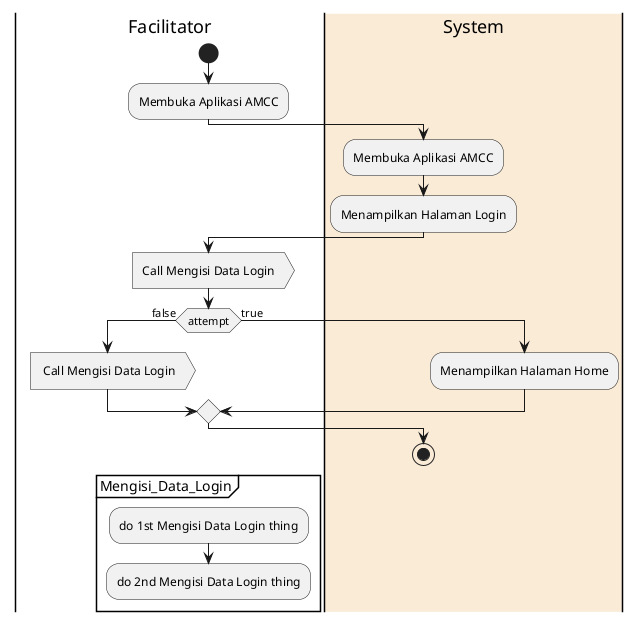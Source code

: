 @startuml
|Facilitator|
start
:Membuka Aplikasi AMCC;
|#AntiqueWhite|System|
:Membuka Aplikasi AMCC;
:Menampilkan Halaman Login;
|Facilitator|
:Call Mengisi Data Login>
if(attempt) then (false)
    : Call Mengisi Data Login>
else (true)
    |System|
    :Menampilkan Halaman Home;
endif
stop

|Facilitator|
partition Mengisi_Data_Login {
  :do 1st Mengisi Data Login thing;
  :do 2nd Mengisi Data Login thing;
}
@enduml